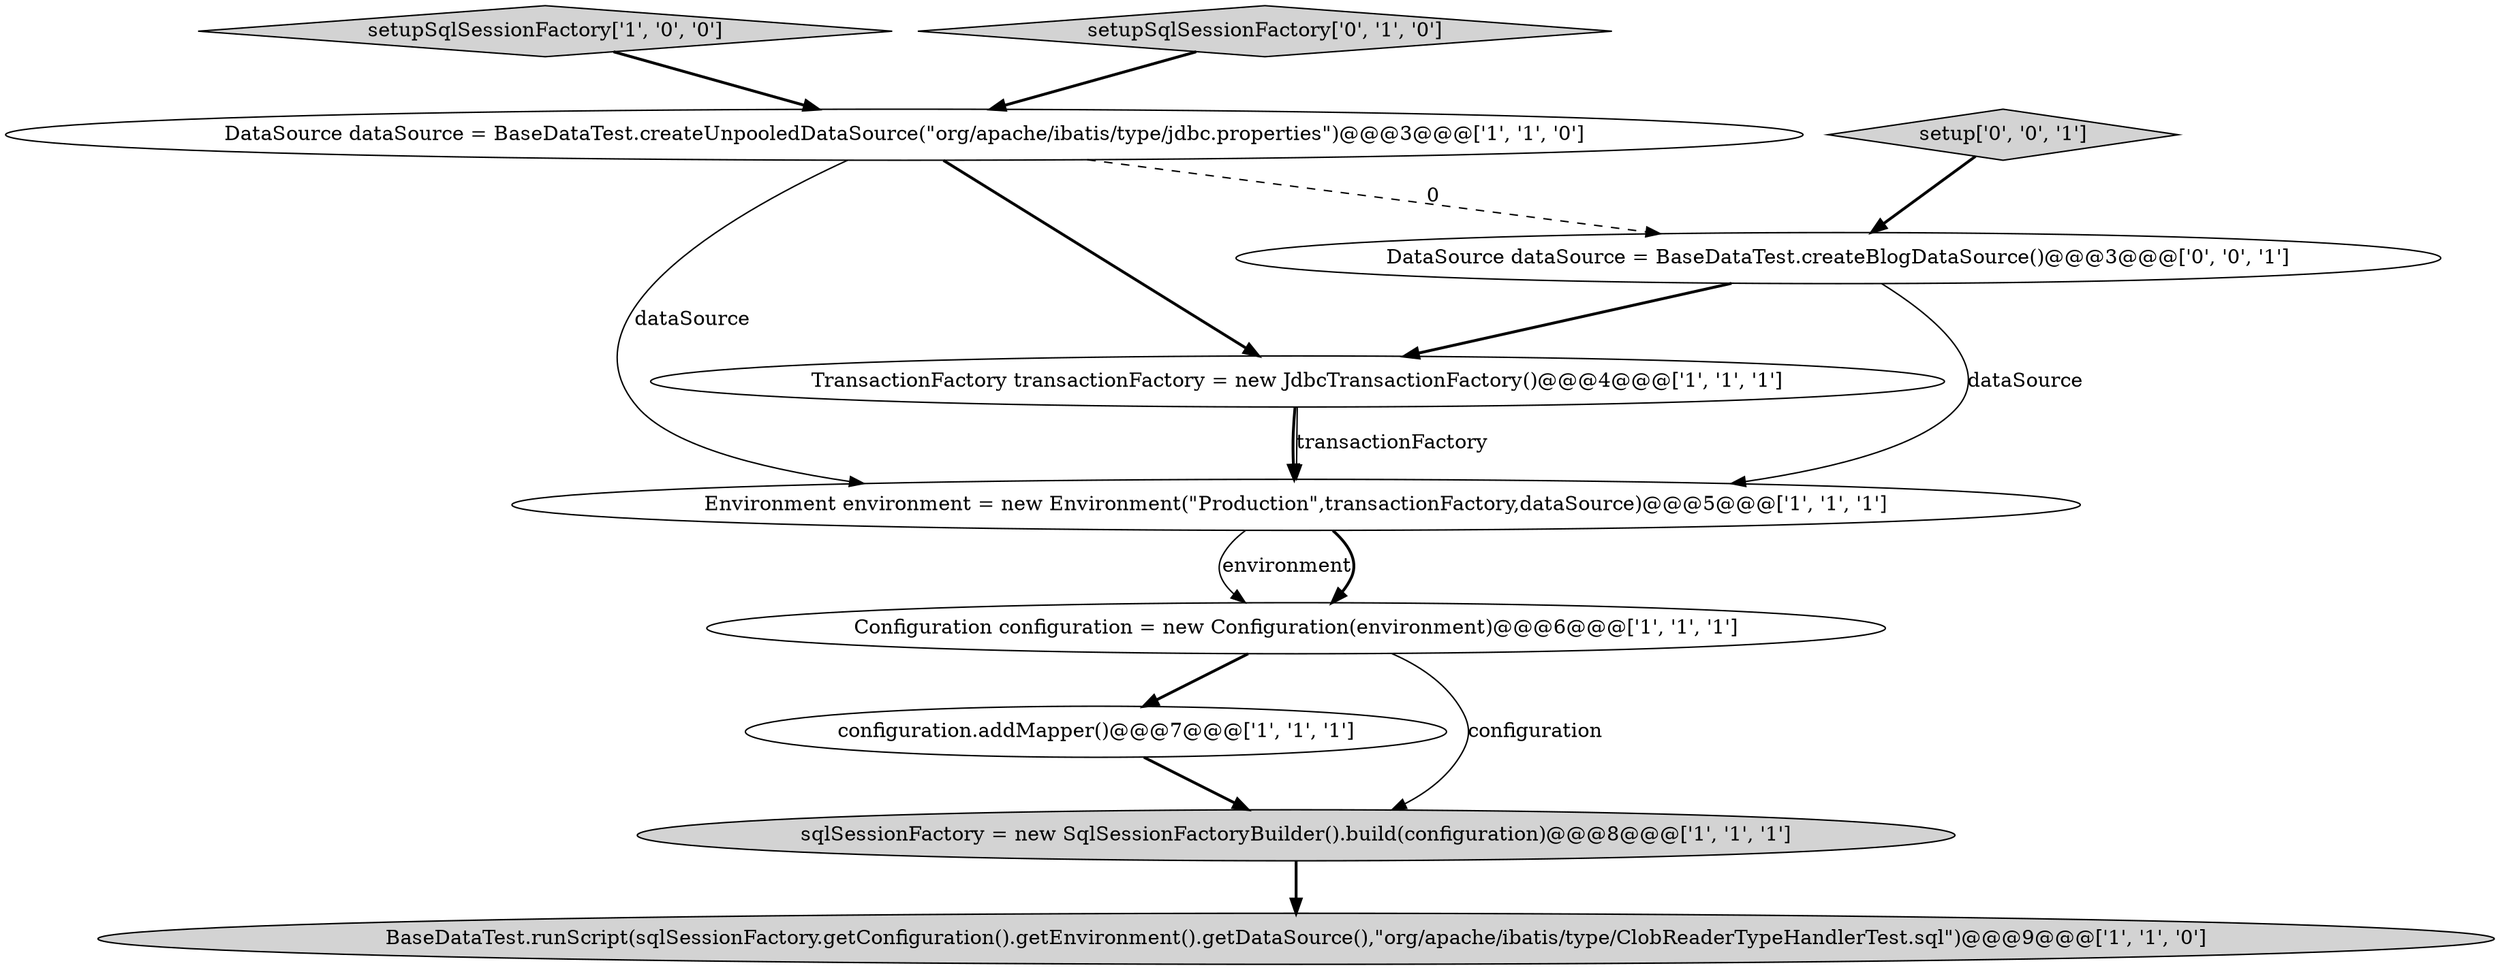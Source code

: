digraph {
1 [style = filled, label = "configuration.addMapper()@@@7@@@['1', '1', '1']", fillcolor = white, shape = ellipse image = "AAA0AAABBB1BBB"];
3 [style = filled, label = "DataSource dataSource = BaseDataTest.createUnpooledDataSource(\"org/apache/ibatis/type/jdbc.properties\")@@@3@@@['1', '1', '0']", fillcolor = white, shape = ellipse image = "AAA0AAABBB1BBB"];
4 [style = filled, label = "sqlSessionFactory = new SqlSessionFactoryBuilder().build(configuration)@@@8@@@['1', '1', '1']", fillcolor = lightgray, shape = ellipse image = "AAA0AAABBB1BBB"];
0 [style = filled, label = "Environment environment = new Environment(\"Production\",transactionFactory,dataSource)@@@5@@@['1', '1', '1']", fillcolor = white, shape = ellipse image = "AAA0AAABBB1BBB"];
2 [style = filled, label = "setupSqlSessionFactory['1', '0', '0']", fillcolor = lightgray, shape = diamond image = "AAA0AAABBB1BBB"];
7 [style = filled, label = "TransactionFactory transactionFactory = new JdbcTransactionFactory()@@@4@@@['1', '1', '1']", fillcolor = white, shape = ellipse image = "AAA0AAABBB1BBB"];
9 [style = filled, label = "DataSource dataSource = BaseDataTest.createBlogDataSource()@@@3@@@['0', '0', '1']", fillcolor = white, shape = ellipse image = "AAA0AAABBB3BBB"];
10 [style = filled, label = "setup['0', '0', '1']", fillcolor = lightgray, shape = diamond image = "AAA0AAABBB3BBB"];
5 [style = filled, label = "Configuration configuration = new Configuration(environment)@@@6@@@['1', '1', '1']", fillcolor = white, shape = ellipse image = "AAA0AAABBB1BBB"];
6 [style = filled, label = "BaseDataTest.runScript(sqlSessionFactory.getConfiguration().getEnvironment().getDataSource(),\"org/apache/ibatis/type/ClobReaderTypeHandlerTest.sql\")@@@9@@@['1', '1', '0']", fillcolor = lightgray, shape = ellipse image = "AAA0AAABBB1BBB"];
8 [style = filled, label = "setupSqlSessionFactory['0', '1', '0']", fillcolor = lightgray, shape = diamond image = "AAA0AAABBB2BBB"];
5->4 [style = solid, label="configuration"];
9->0 [style = solid, label="dataSource"];
5->1 [style = bold, label=""];
1->4 [style = bold, label=""];
10->9 [style = bold, label=""];
7->0 [style = bold, label=""];
3->0 [style = solid, label="dataSource"];
0->5 [style = solid, label="environment"];
7->0 [style = solid, label="transactionFactory"];
3->7 [style = bold, label=""];
9->7 [style = bold, label=""];
3->9 [style = dashed, label="0"];
4->6 [style = bold, label=""];
2->3 [style = bold, label=""];
0->5 [style = bold, label=""];
8->3 [style = bold, label=""];
}
